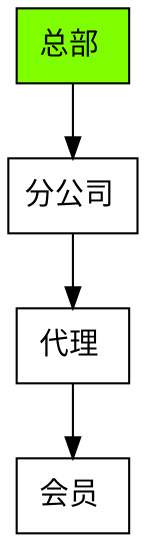digraph hnjh {
fontname="Microsoft YaHei"
edge [fontname="Microsoft YaHei"];
node [shape=box, fontname="Microsoft YaHei"];

zb [style="filled", color="black", fillcolor="chartreuse", label="总部 "];
fgs [label="分公司 "];
dl [label="代理 "];
hy [label="会员 "];

zb -> fgs;
fgs -> dl;
dl -> hy;

}

